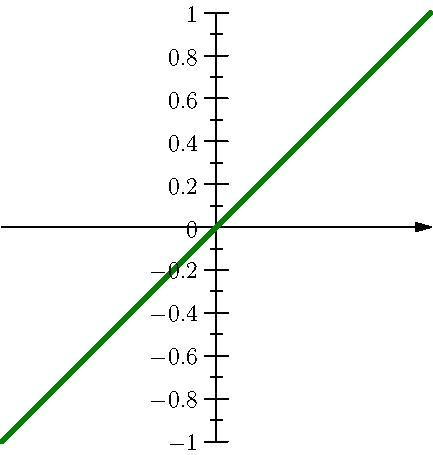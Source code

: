 size(8cm);

import graph;

real f( real x) {
  return x;
}

xaxis(-1,1,Arrow);
yaxis(-1,1,Ticks);

draw(graph(f,-1, 1), deepgreen+2);

